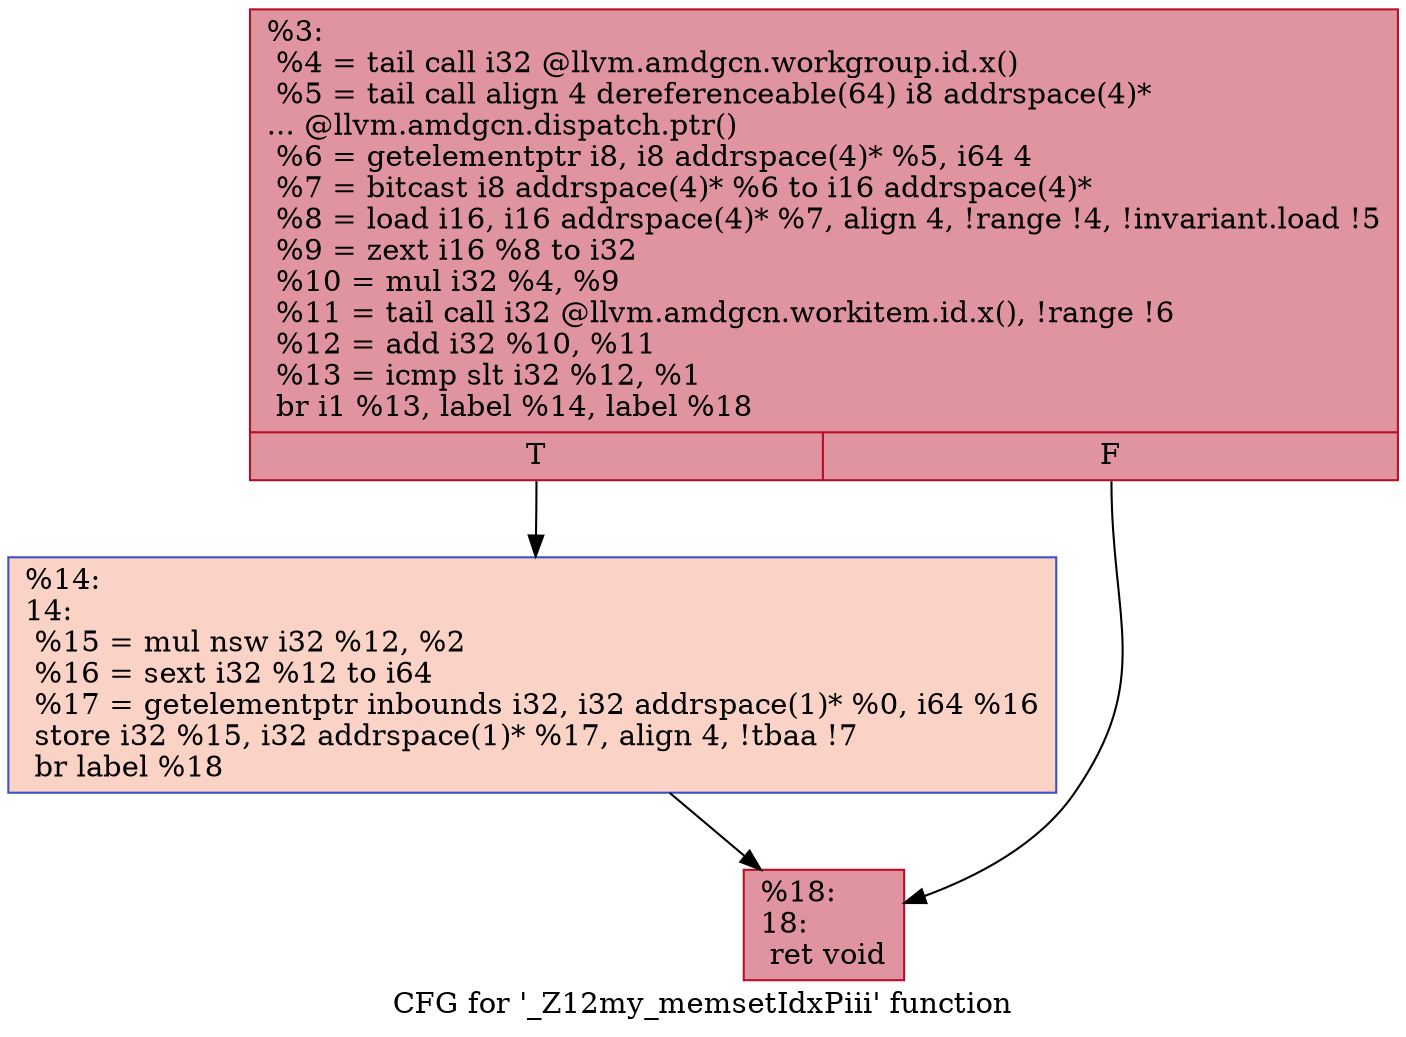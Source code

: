 digraph "CFG for '_Z12my_memsetIdxPiii' function" {
	label="CFG for '_Z12my_memsetIdxPiii' function";

	Node0x63caf30 [shape=record,color="#b70d28ff", style=filled, fillcolor="#b70d2870",label="{%3:\l  %4 = tail call i32 @llvm.amdgcn.workgroup.id.x()\l  %5 = tail call align 4 dereferenceable(64) i8 addrspace(4)*\l... @llvm.amdgcn.dispatch.ptr()\l  %6 = getelementptr i8, i8 addrspace(4)* %5, i64 4\l  %7 = bitcast i8 addrspace(4)* %6 to i16 addrspace(4)*\l  %8 = load i16, i16 addrspace(4)* %7, align 4, !range !4, !invariant.load !5\l  %9 = zext i16 %8 to i32\l  %10 = mul i32 %4, %9\l  %11 = tail call i32 @llvm.amdgcn.workitem.id.x(), !range !6\l  %12 = add i32 %10, %11\l  %13 = icmp slt i32 %12, %1\l  br i1 %13, label %14, label %18\l|{<s0>T|<s1>F}}"];
	Node0x63caf30:s0 -> Node0x63cce00;
	Node0x63caf30:s1 -> Node0x63cce90;
	Node0x63cce00 [shape=record,color="#3d50c3ff", style=filled, fillcolor="#f59c7d70",label="{%14:\l14:                                               \l  %15 = mul nsw i32 %12, %2\l  %16 = sext i32 %12 to i64\l  %17 = getelementptr inbounds i32, i32 addrspace(1)* %0, i64 %16\l  store i32 %15, i32 addrspace(1)* %17, align 4, !tbaa !7\l  br label %18\l}"];
	Node0x63cce00 -> Node0x63cce90;
	Node0x63cce90 [shape=record,color="#b70d28ff", style=filled, fillcolor="#b70d2870",label="{%18:\l18:                                               \l  ret void\l}"];
}
